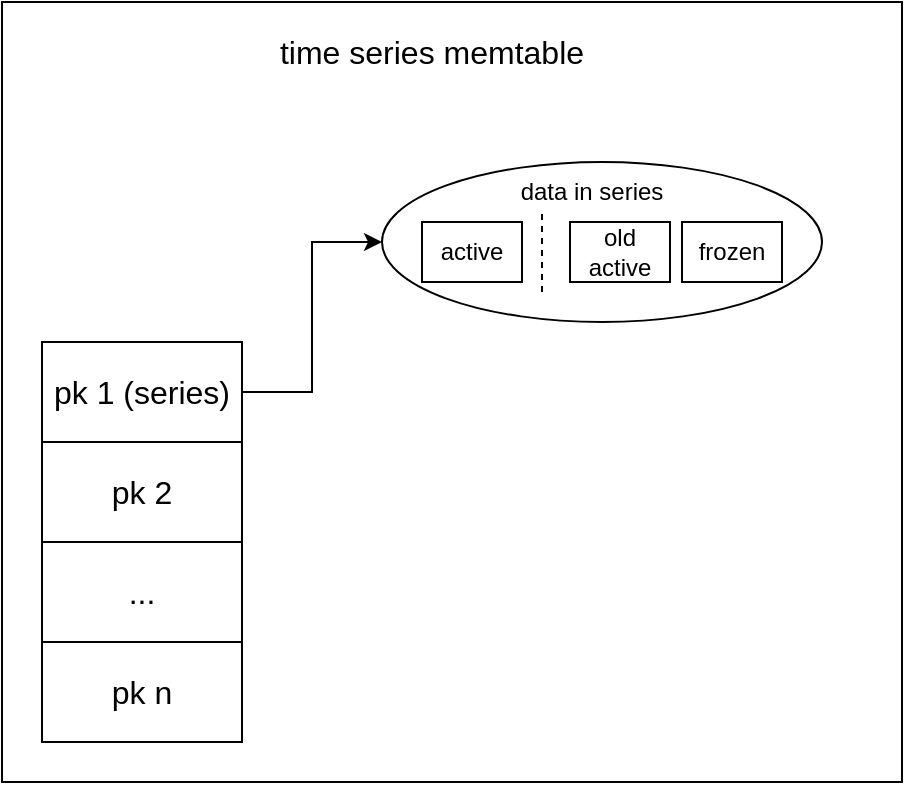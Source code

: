 <mxfile version="22.0.4" type="github">
  <diagram name="第 1 页" id="qJaP09IFYJL46MVruwZU">
    <mxGraphModel dx="1222" dy="659" grid="1" gridSize="10" guides="1" tooltips="1" connect="1" arrows="1" fold="1" page="1" pageScale="1" pageWidth="827" pageHeight="1169" math="0" shadow="0">
      <root>
        <mxCell id="0" />
        <mxCell id="1" parent="0" />
        <mxCell id="Rqkn9ibrM2QYl1OGiI2O-19" value="" style="rounded=0;whiteSpace=wrap;html=1;" vertex="1" parent="1">
          <mxGeometry x="90" y="80" width="450" height="390" as="geometry" />
        </mxCell>
        <mxCell id="Rqkn9ibrM2QYl1OGiI2O-13" value="" style="ellipse;whiteSpace=wrap;html=1;" vertex="1" parent="1">
          <mxGeometry x="280" y="160" width="220" height="80" as="geometry" />
        </mxCell>
        <mxCell id="Rqkn9ibrM2QYl1OGiI2O-15" style="edgeStyle=orthogonalEdgeStyle;rounded=0;orthogonalLoop=1;jettySize=auto;html=1;exitX=1;exitY=0.5;exitDx=0;exitDy=0;entryX=0;entryY=0.5;entryDx=0;entryDy=0;" edge="1" parent="1" source="Rqkn9ibrM2QYl1OGiI2O-1" target="Rqkn9ibrM2QYl1OGiI2O-13">
          <mxGeometry relative="1" as="geometry" />
        </mxCell>
        <mxCell id="Rqkn9ibrM2QYl1OGiI2O-1" value="&lt;font style=&quot;font-size: 16px;&quot;&gt;pk 1 (series)&lt;/font&gt;" style="rounded=0;whiteSpace=wrap;html=1;" vertex="1" parent="1">
          <mxGeometry x="110" y="250" width="100" height="50" as="geometry" />
        </mxCell>
        <mxCell id="Rqkn9ibrM2QYl1OGiI2O-3" value="&lt;font style=&quot;font-size: 16px;&quot;&gt;pk 2&lt;/font&gt;" style="rounded=0;whiteSpace=wrap;html=1;" vertex="1" parent="1">
          <mxGeometry x="110" y="300" width="100" height="50" as="geometry" />
        </mxCell>
        <mxCell id="Rqkn9ibrM2QYl1OGiI2O-4" value="&lt;font style=&quot;font-size: 16px;&quot;&gt;...&lt;/font&gt;" style="rounded=0;whiteSpace=wrap;html=1;" vertex="1" parent="1">
          <mxGeometry x="110" y="350" width="100" height="50" as="geometry" />
        </mxCell>
        <mxCell id="Rqkn9ibrM2QYl1OGiI2O-5" value="&lt;font style=&quot;font-size: 16px;&quot;&gt;pk n&lt;/font&gt;" style="rounded=0;whiteSpace=wrap;html=1;" vertex="1" parent="1">
          <mxGeometry x="110" y="400" width="100" height="50" as="geometry" />
        </mxCell>
        <mxCell id="Rqkn9ibrM2QYl1OGiI2O-10" value="&lt;div&gt;old&lt;/div&gt;&lt;div&gt;active&lt;br&gt;&lt;/div&gt;" style="rounded=0;whiteSpace=wrap;html=1;" vertex="1" parent="1">
          <mxGeometry x="374" y="190" width="50" height="30" as="geometry" />
        </mxCell>
        <mxCell id="Rqkn9ibrM2QYl1OGiI2O-11" value="frozen" style="rounded=0;whiteSpace=wrap;html=1;" vertex="1" parent="1">
          <mxGeometry x="430" y="190" width="50" height="30" as="geometry" />
        </mxCell>
        <mxCell id="Rqkn9ibrM2QYl1OGiI2O-12" value="active" style="rounded=0;whiteSpace=wrap;html=1;" vertex="1" parent="1">
          <mxGeometry x="300" y="190" width="50" height="30" as="geometry" />
        </mxCell>
        <mxCell id="Rqkn9ibrM2QYl1OGiI2O-14" value="data in series" style="text;html=1;strokeColor=none;fillColor=none;align=center;verticalAlign=middle;whiteSpace=wrap;rounded=0;" vertex="1" parent="1">
          <mxGeometry x="340" y="160" width="90" height="30" as="geometry" />
        </mxCell>
        <mxCell id="Rqkn9ibrM2QYl1OGiI2O-17" value="" style="endArrow=none;dashed=1;html=1;rounded=0;" edge="1" parent="1">
          <mxGeometry width="50" height="50" relative="1" as="geometry">
            <mxPoint x="360" y="225" as="sourcePoint" />
            <mxPoint x="360" y="185" as="targetPoint" />
          </mxGeometry>
        </mxCell>
        <mxCell id="Rqkn9ibrM2QYl1OGiI2O-20" value="&lt;font style=&quot;font-size: 16px;&quot;&gt;time series memtable&lt;/font&gt;" style="text;html=1;strokeColor=none;fillColor=none;align=center;verticalAlign=middle;whiteSpace=wrap;rounded=0;" vertex="1" parent="1">
          <mxGeometry x="220" y="90" width="170" height="30" as="geometry" />
        </mxCell>
      </root>
    </mxGraphModel>
  </diagram>
</mxfile>
